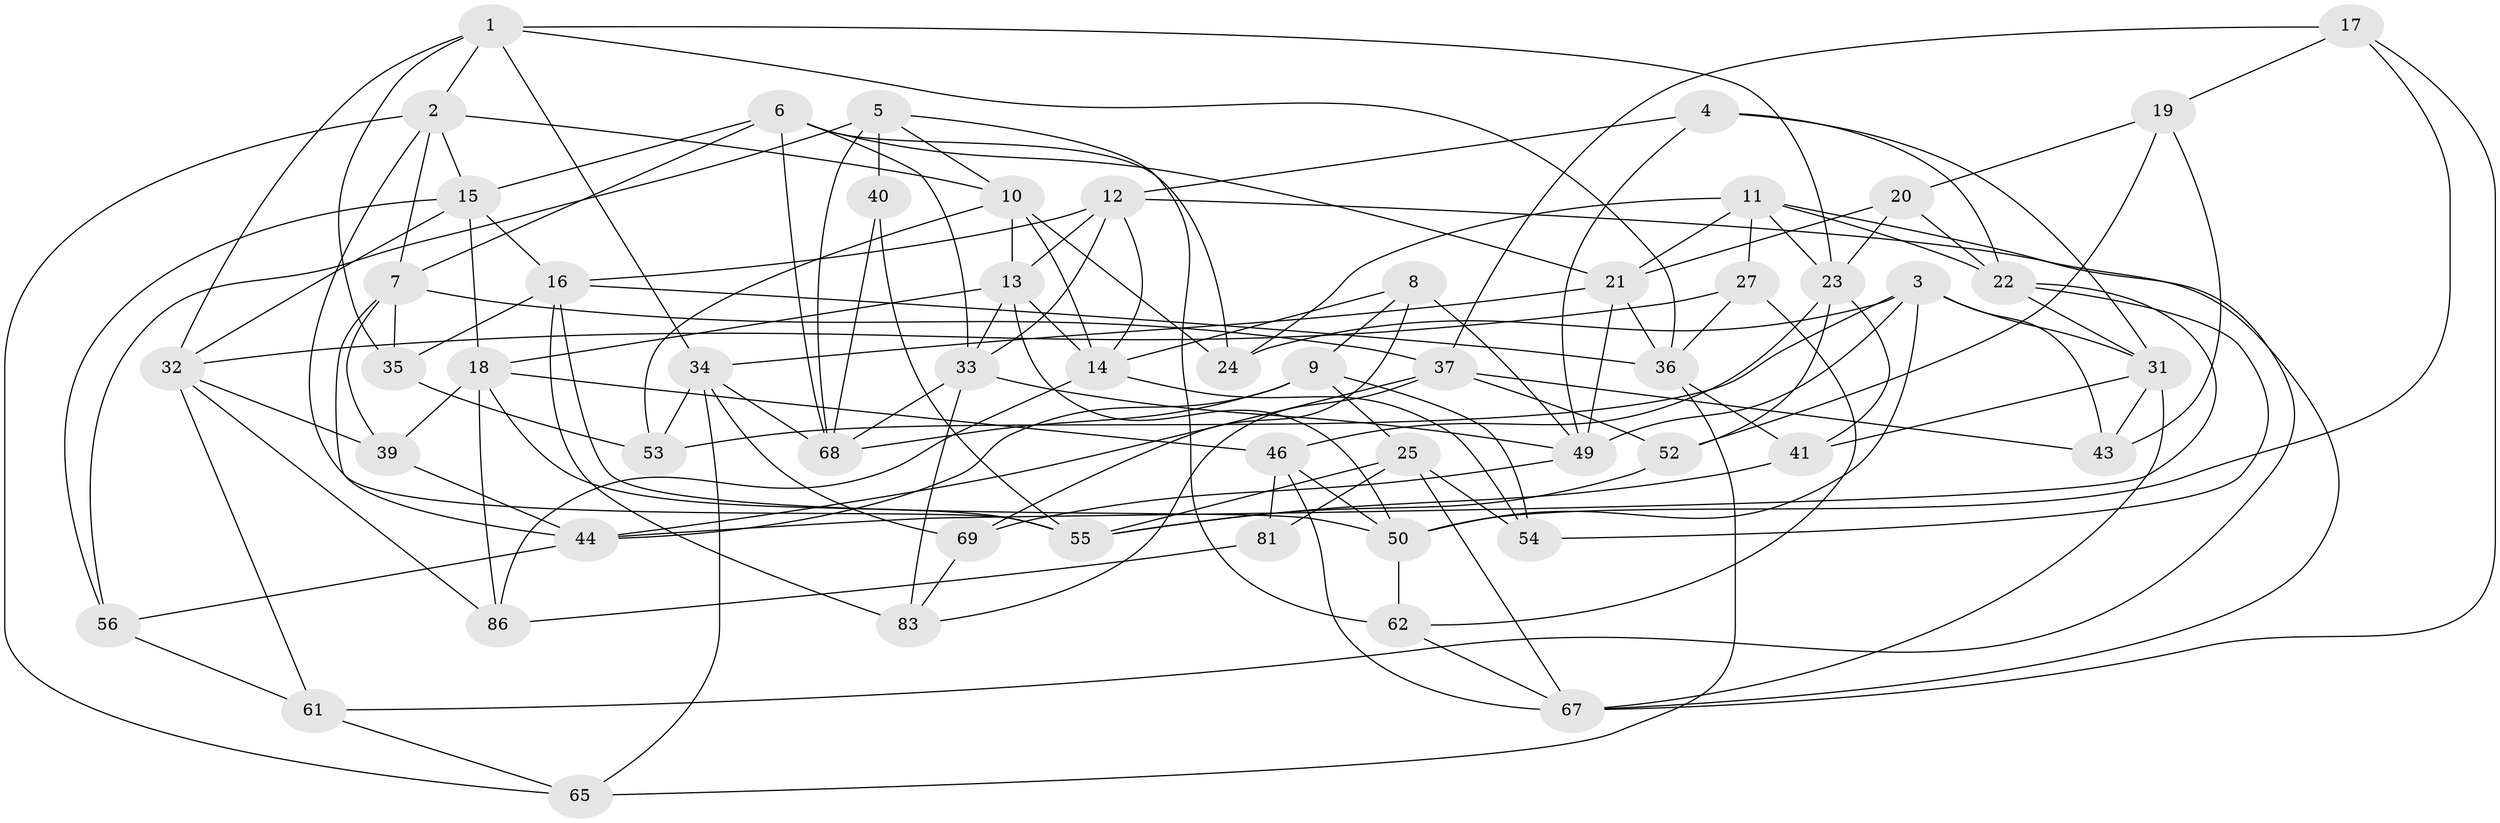 // original degree distribution, {4: 1.0}
// Generated by graph-tools (version 1.1) at 2025/42/03/06/25 10:42:21]
// undirected, 55 vertices, 139 edges
graph export_dot {
graph [start="1"]
  node [color=gray90,style=filled];
  1 [super="+84"];
  2 [super="+85"];
  3 [super="+87"];
  4;
  5 [super="+42"];
  6 [super="+75"];
  7 [super="+26"];
  8;
  9 [super="+71"];
  10 [super="+30"];
  11 [super="+77"];
  12 [super="+70"];
  13 [super="+45"];
  14 [super="+28"];
  15 [super="+57"];
  16 [super="+29"];
  17;
  18 [super="+66"];
  19;
  20;
  21 [super="+78"];
  22 [super="+48"];
  23 [super="+51"];
  24;
  25 [super="+38"];
  27;
  31 [super="+74"];
  32 [super="+64"];
  33 [super="+58"];
  34 [super="+47"];
  35;
  36 [super="+59"];
  37 [super="+72"];
  39;
  40;
  41;
  43;
  44 [super="+60"];
  46 [super="+63"];
  49 [super="+79"];
  50 [super="+80"];
  52;
  53;
  54;
  55 [super="+82"];
  56;
  61;
  62;
  65;
  67 [super="+73"];
  68 [super="+76"];
  69;
  81;
  83;
  86;
  1 -- 36;
  1 -- 35;
  1 -- 32;
  1 -- 2;
  1 -- 23;
  1 -- 34;
  2 -- 55;
  2 -- 7;
  2 -- 65;
  2 -- 10;
  2 -- 15;
  3 -- 43;
  3 -- 31;
  3 -- 53;
  3 -- 24;
  3 -- 50;
  3 -- 49;
  4 -- 22;
  4 -- 12;
  4 -- 49;
  4 -- 31;
  5 -- 40 [weight=2];
  5 -- 56;
  5 -- 62;
  5 -- 68;
  5 -- 10;
  6 -- 7;
  6 -- 33;
  6 -- 24;
  6 -- 68;
  6 -- 21;
  6 -- 15;
  7 -- 37;
  7 -- 35;
  7 -- 39;
  7 -- 44;
  8 -- 14;
  8 -- 49;
  8 -- 69;
  8 -- 9;
  9 -- 68;
  9 -- 25 [weight=2];
  9 -- 54;
  9 -- 44;
  10 -- 53;
  10 -- 13;
  10 -- 24;
  10 -- 14;
  11 -- 61;
  11 -- 23;
  11 -- 27;
  11 -- 24;
  11 -- 22;
  11 -- 21;
  12 -- 14;
  12 -- 16;
  12 -- 67;
  12 -- 13;
  12 -- 33;
  13 -- 33;
  13 -- 50;
  13 -- 18;
  13 -- 14;
  14 -- 54;
  14 -- 86;
  15 -- 32;
  15 -- 16;
  15 -- 56;
  15 -- 18;
  16 -- 35;
  16 -- 83;
  16 -- 36;
  16 -- 50;
  17 -- 50;
  17 -- 19;
  17 -- 37;
  17 -- 67;
  18 -- 86;
  18 -- 55;
  18 -- 39;
  18 -- 46;
  19 -- 52;
  19 -- 43;
  19 -- 20;
  20 -- 22;
  20 -- 23;
  20 -- 21;
  21 -- 49;
  21 -- 36;
  21 -- 34;
  22 -- 44;
  22 -- 54;
  22 -- 31;
  23 -- 41;
  23 -- 46;
  23 -- 52;
  25 -- 81;
  25 -- 54;
  25 -- 55;
  25 -- 67;
  27 -- 62;
  27 -- 32;
  27 -- 36;
  31 -- 67;
  31 -- 41;
  31 -- 43;
  32 -- 61;
  32 -- 86;
  32 -- 39;
  33 -- 83;
  33 -- 49;
  33 -- 68;
  34 -- 53;
  34 -- 65;
  34 -- 68;
  34 -- 69;
  35 -- 53;
  36 -- 65;
  36 -- 41;
  37 -- 44;
  37 -- 43;
  37 -- 83;
  37 -- 52;
  39 -- 44;
  40 -- 68;
  40 -- 55;
  41 -- 55;
  44 -- 56;
  46 -- 50;
  46 -- 81 [weight=2];
  46 -- 67;
  49 -- 69;
  50 -- 62;
  52 -- 55;
  56 -- 61;
  61 -- 65;
  62 -- 67;
  69 -- 83;
  81 -- 86;
}

